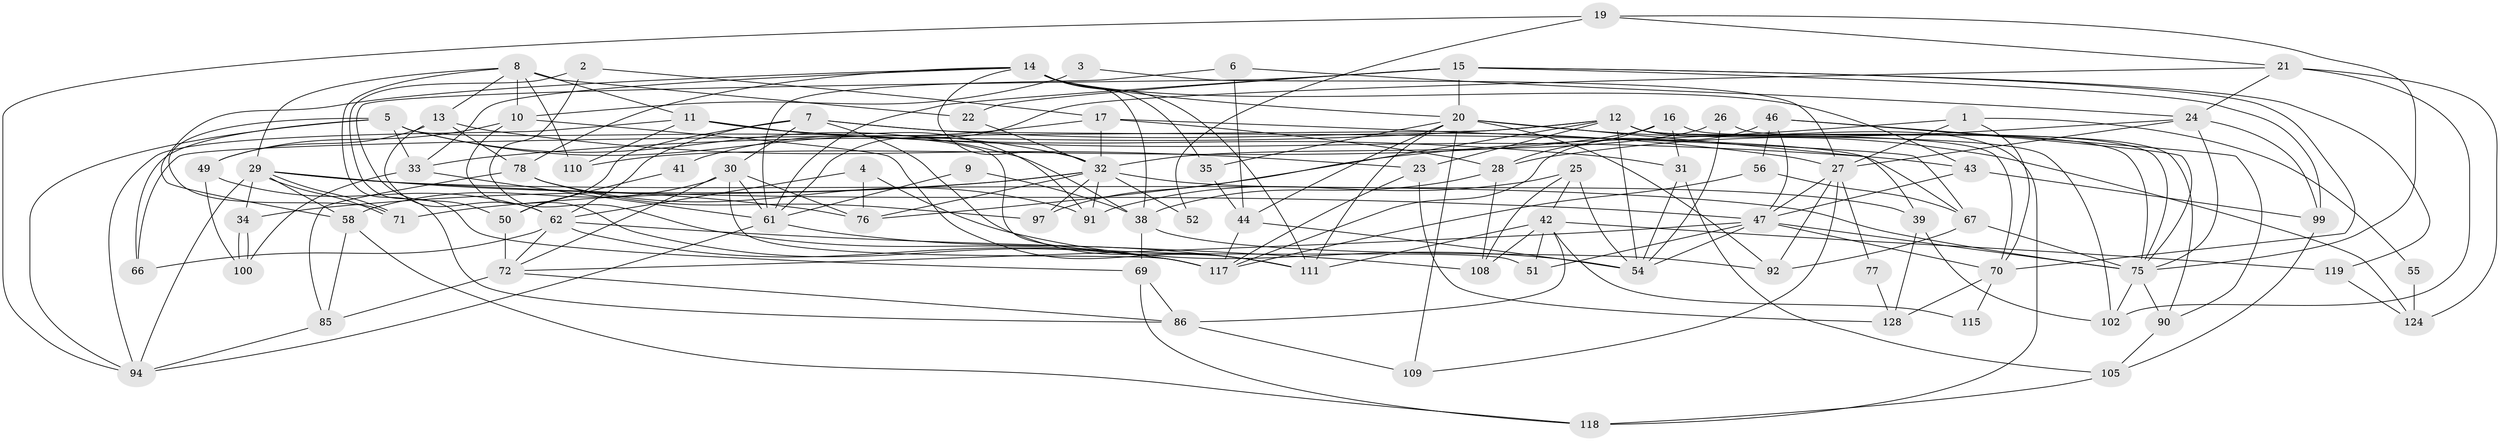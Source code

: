 // original degree distribution, {3: 0.3178294573643411, 2: 0.08527131782945736, 5: 0.16279069767441862, 4: 0.31007751937984496, 6: 0.05426356589147287, 7: 0.06201550387596899, 8: 0.007751937984496124}
// Generated by graph-tools (version 1.1) at 2025/11/02/27/25 16:11:20]
// undirected, 83 vertices, 203 edges
graph export_dot {
graph [start="1"]
  node [color=gray90,style=filled];
  1 [super="+63"];
  2 [super="+122"];
  3;
  4;
  5 [super="+37"];
  6;
  7 [super="+81"];
  8 [super="+74"];
  9;
  10 [super="+126"];
  11 [super="+129"];
  12 [super="+103"];
  13 [super="+107"];
  14 [super="+65"];
  15 [super="+18"];
  16 [super="+53"];
  17 [super="+104"];
  19 [super="+101"];
  20 [super="+36"];
  21 [super="+40"];
  22;
  23 [super="+88"];
  24 [super="+106"];
  25;
  26;
  27 [super="+68"];
  28 [super="+82"];
  29 [super="+48"];
  30 [super="+89"];
  31 [super="+123"];
  32 [super="+45"];
  33 [super="+96"];
  34 [super="+57"];
  35;
  38;
  39 [super="+93"];
  41;
  42 [super="+64"];
  43 [super="+60"];
  44 [super="+121"];
  46 [super="+79"];
  47 [super="+120"];
  49 [super="+59"];
  50 [super="+98"];
  51;
  52;
  54 [super="+87"];
  55;
  56 [super="+80"];
  58;
  61 [super="+83"];
  62 [super="+112"];
  66;
  67;
  69;
  70 [super="+84"];
  71;
  72 [super="+73"];
  75 [super="+116"];
  76;
  77;
  78 [super="+113"];
  85 [super="+125"];
  86 [super="+95"];
  90;
  91;
  92 [super="+127"];
  94;
  97;
  99;
  100;
  102;
  105 [super="+114"];
  108;
  109;
  110;
  111;
  115;
  117;
  118;
  119;
  124;
  128;
  1 -- 27;
  1 -- 55;
  1 -- 76;
  1 -- 70;
  2 -- 69;
  2 -- 17;
  2 -- 117;
  3 -- 10 [weight=2];
  3 -- 27;
  4 -- 62;
  4 -- 54;
  4 -- 76;
  5 -- 94;
  5 -- 66;
  5 -- 38;
  5 -- 51;
  5 -- 32;
  5 -- 71;
  5 -- 33;
  6 -- 24;
  6 -- 61;
  6 -- 44;
  7 -- 111;
  7 -- 50;
  7 -- 67;
  7 -- 27;
  7 -- 30;
  7 -- 62;
  8 -- 29;
  8 -- 86;
  8 -- 13;
  8 -- 22;
  8 -- 10;
  8 -- 11;
  8 -- 110;
  9 -- 38;
  9 -- 61;
  10 -- 117;
  10 -- 111;
  10 -- 49;
  11 -- 43;
  11 -- 94;
  11 -- 91;
  11 -- 110;
  11 -- 31;
  12 -- 75;
  12 -- 102;
  12 -- 23;
  12 -- 97;
  12 -- 66;
  12 -- 54;
  12 -- 118;
  12 -- 33;
  12 -- 70;
  13 -- 49;
  13 -- 62;
  13 -- 23;
  13 -- 78;
  14 -- 35;
  14 -- 38;
  14 -- 32;
  14 -- 58;
  14 -- 111;
  14 -- 43;
  14 -- 20;
  14 -- 33;
  14 -- 78;
  15 -- 50;
  15 -- 119;
  15 -- 61;
  15 -- 20;
  15 -- 99;
  15 -- 22;
  15 -- 70;
  16 -- 28;
  16 -- 110;
  16 -- 31 [weight=2];
  16 -- 75;
  17 -- 67;
  17 -- 32;
  17 -- 41;
  17 -- 28;
  19 -- 75;
  19 -- 94;
  19 -- 52;
  19 -- 21;
  20 -- 39 [weight=2];
  20 -- 124;
  20 -- 35;
  20 -- 111;
  20 -- 109;
  20 -- 44;
  20 -- 92;
  21 -- 61;
  21 -- 124 [weight=2];
  21 -- 24;
  21 -- 102;
  22 -- 32;
  23 -- 128;
  23 -- 117;
  24 -- 28;
  24 -- 75;
  24 -- 27;
  24 -- 99;
  25 -- 42;
  25 -- 91;
  25 -- 108;
  25 -- 54;
  26 -- 90;
  26 -- 54;
  26 -- 32;
  27 -- 109;
  27 -- 77;
  27 -- 92;
  27 -- 47;
  28 -- 108;
  28 -- 38;
  29 -- 71;
  29 -- 71;
  29 -- 76;
  29 -- 34;
  29 -- 58;
  29 -- 94;
  29 -- 47;
  29 -- 75;
  30 -- 76;
  30 -- 58;
  30 -- 117;
  30 -- 61;
  30 -- 72;
  31 -- 54;
  31 -- 105;
  32 -- 91;
  32 -- 39;
  32 -- 52;
  32 -- 76;
  32 -- 97;
  32 -- 71;
  32 -- 34;
  33 -- 61 [weight=2];
  33 -- 100;
  34 -- 100;
  34 -- 100;
  35 -- 44;
  38 -- 69;
  38 -- 92;
  39 -- 102;
  39 -- 128;
  41 -- 50;
  42 -- 51;
  42 -- 111 [weight=2];
  42 -- 86;
  42 -- 108;
  42 -- 115;
  42 -- 119;
  43 -- 47 [weight=2];
  43 -- 99;
  44 -- 54;
  44 -- 117;
  46 -- 90;
  46 -- 75;
  46 -- 56;
  46 -- 117;
  46 -- 47;
  47 -- 51;
  47 -- 70;
  47 -- 54;
  47 -- 72;
  47 -- 75;
  49 -- 100;
  49 -- 62;
  50 -- 72 [weight=2];
  55 -- 124;
  56 -- 117;
  56 -- 67;
  58 -- 85;
  58 -- 118;
  61 -- 111;
  61 -- 94;
  62 -- 108;
  62 -- 66;
  62 -- 117;
  62 -- 72;
  67 -- 75;
  67 -- 92;
  69 -- 118;
  69 -- 86;
  70 -- 115;
  70 -- 128;
  72 -- 86;
  72 -- 85;
  75 -- 102;
  75 -- 90;
  77 -- 128;
  78 -- 97;
  78 -- 91;
  78 -- 85;
  85 -- 94;
  86 -- 109;
  90 -- 105;
  99 -- 105;
  105 -- 118;
  119 -- 124;
}
